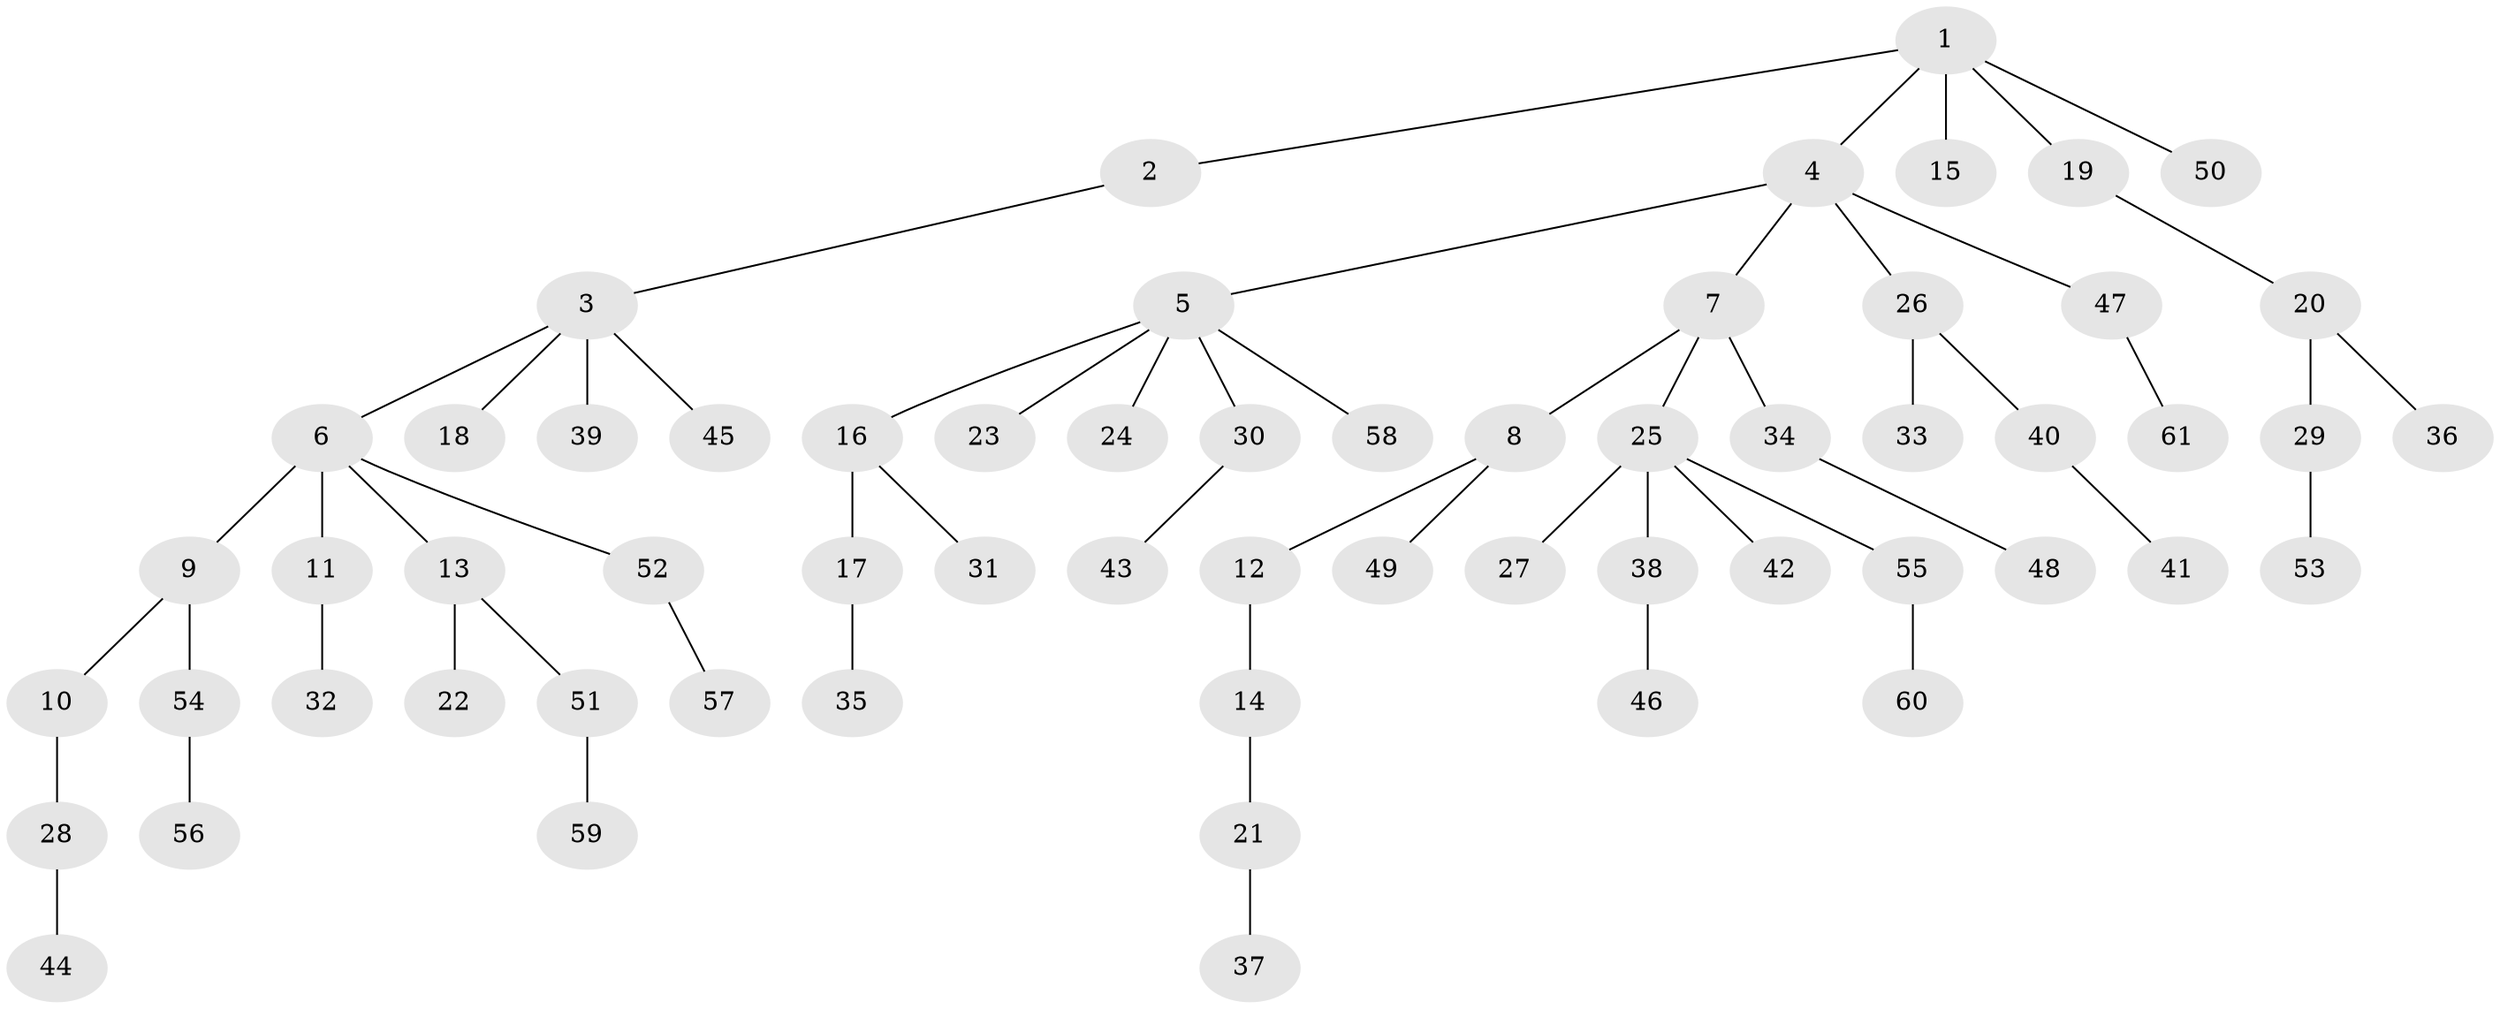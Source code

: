 // Generated by graph-tools (version 1.1) at 2025/02/03/09/25 03:02:27]
// undirected, 61 vertices, 60 edges
graph export_dot {
graph [start="1"]
  node [color=gray90,style=filled];
  1;
  2;
  3;
  4;
  5;
  6;
  7;
  8;
  9;
  10;
  11;
  12;
  13;
  14;
  15;
  16;
  17;
  18;
  19;
  20;
  21;
  22;
  23;
  24;
  25;
  26;
  27;
  28;
  29;
  30;
  31;
  32;
  33;
  34;
  35;
  36;
  37;
  38;
  39;
  40;
  41;
  42;
  43;
  44;
  45;
  46;
  47;
  48;
  49;
  50;
  51;
  52;
  53;
  54;
  55;
  56;
  57;
  58;
  59;
  60;
  61;
  1 -- 2;
  1 -- 4;
  1 -- 15;
  1 -- 19;
  1 -- 50;
  2 -- 3;
  3 -- 6;
  3 -- 18;
  3 -- 39;
  3 -- 45;
  4 -- 5;
  4 -- 7;
  4 -- 26;
  4 -- 47;
  5 -- 16;
  5 -- 23;
  5 -- 24;
  5 -- 30;
  5 -- 58;
  6 -- 9;
  6 -- 11;
  6 -- 13;
  6 -- 52;
  7 -- 8;
  7 -- 25;
  7 -- 34;
  8 -- 12;
  8 -- 49;
  9 -- 10;
  9 -- 54;
  10 -- 28;
  11 -- 32;
  12 -- 14;
  13 -- 22;
  13 -- 51;
  14 -- 21;
  16 -- 17;
  16 -- 31;
  17 -- 35;
  19 -- 20;
  20 -- 29;
  20 -- 36;
  21 -- 37;
  25 -- 27;
  25 -- 38;
  25 -- 42;
  25 -- 55;
  26 -- 33;
  26 -- 40;
  28 -- 44;
  29 -- 53;
  30 -- 43;
  34 -- 48;
  38 -- 46;
  40 -- 41;
  47 -- 61;
  51 -- 59;
  52 -- 57;
  54 -- 56;
  55 -- 60;
}
